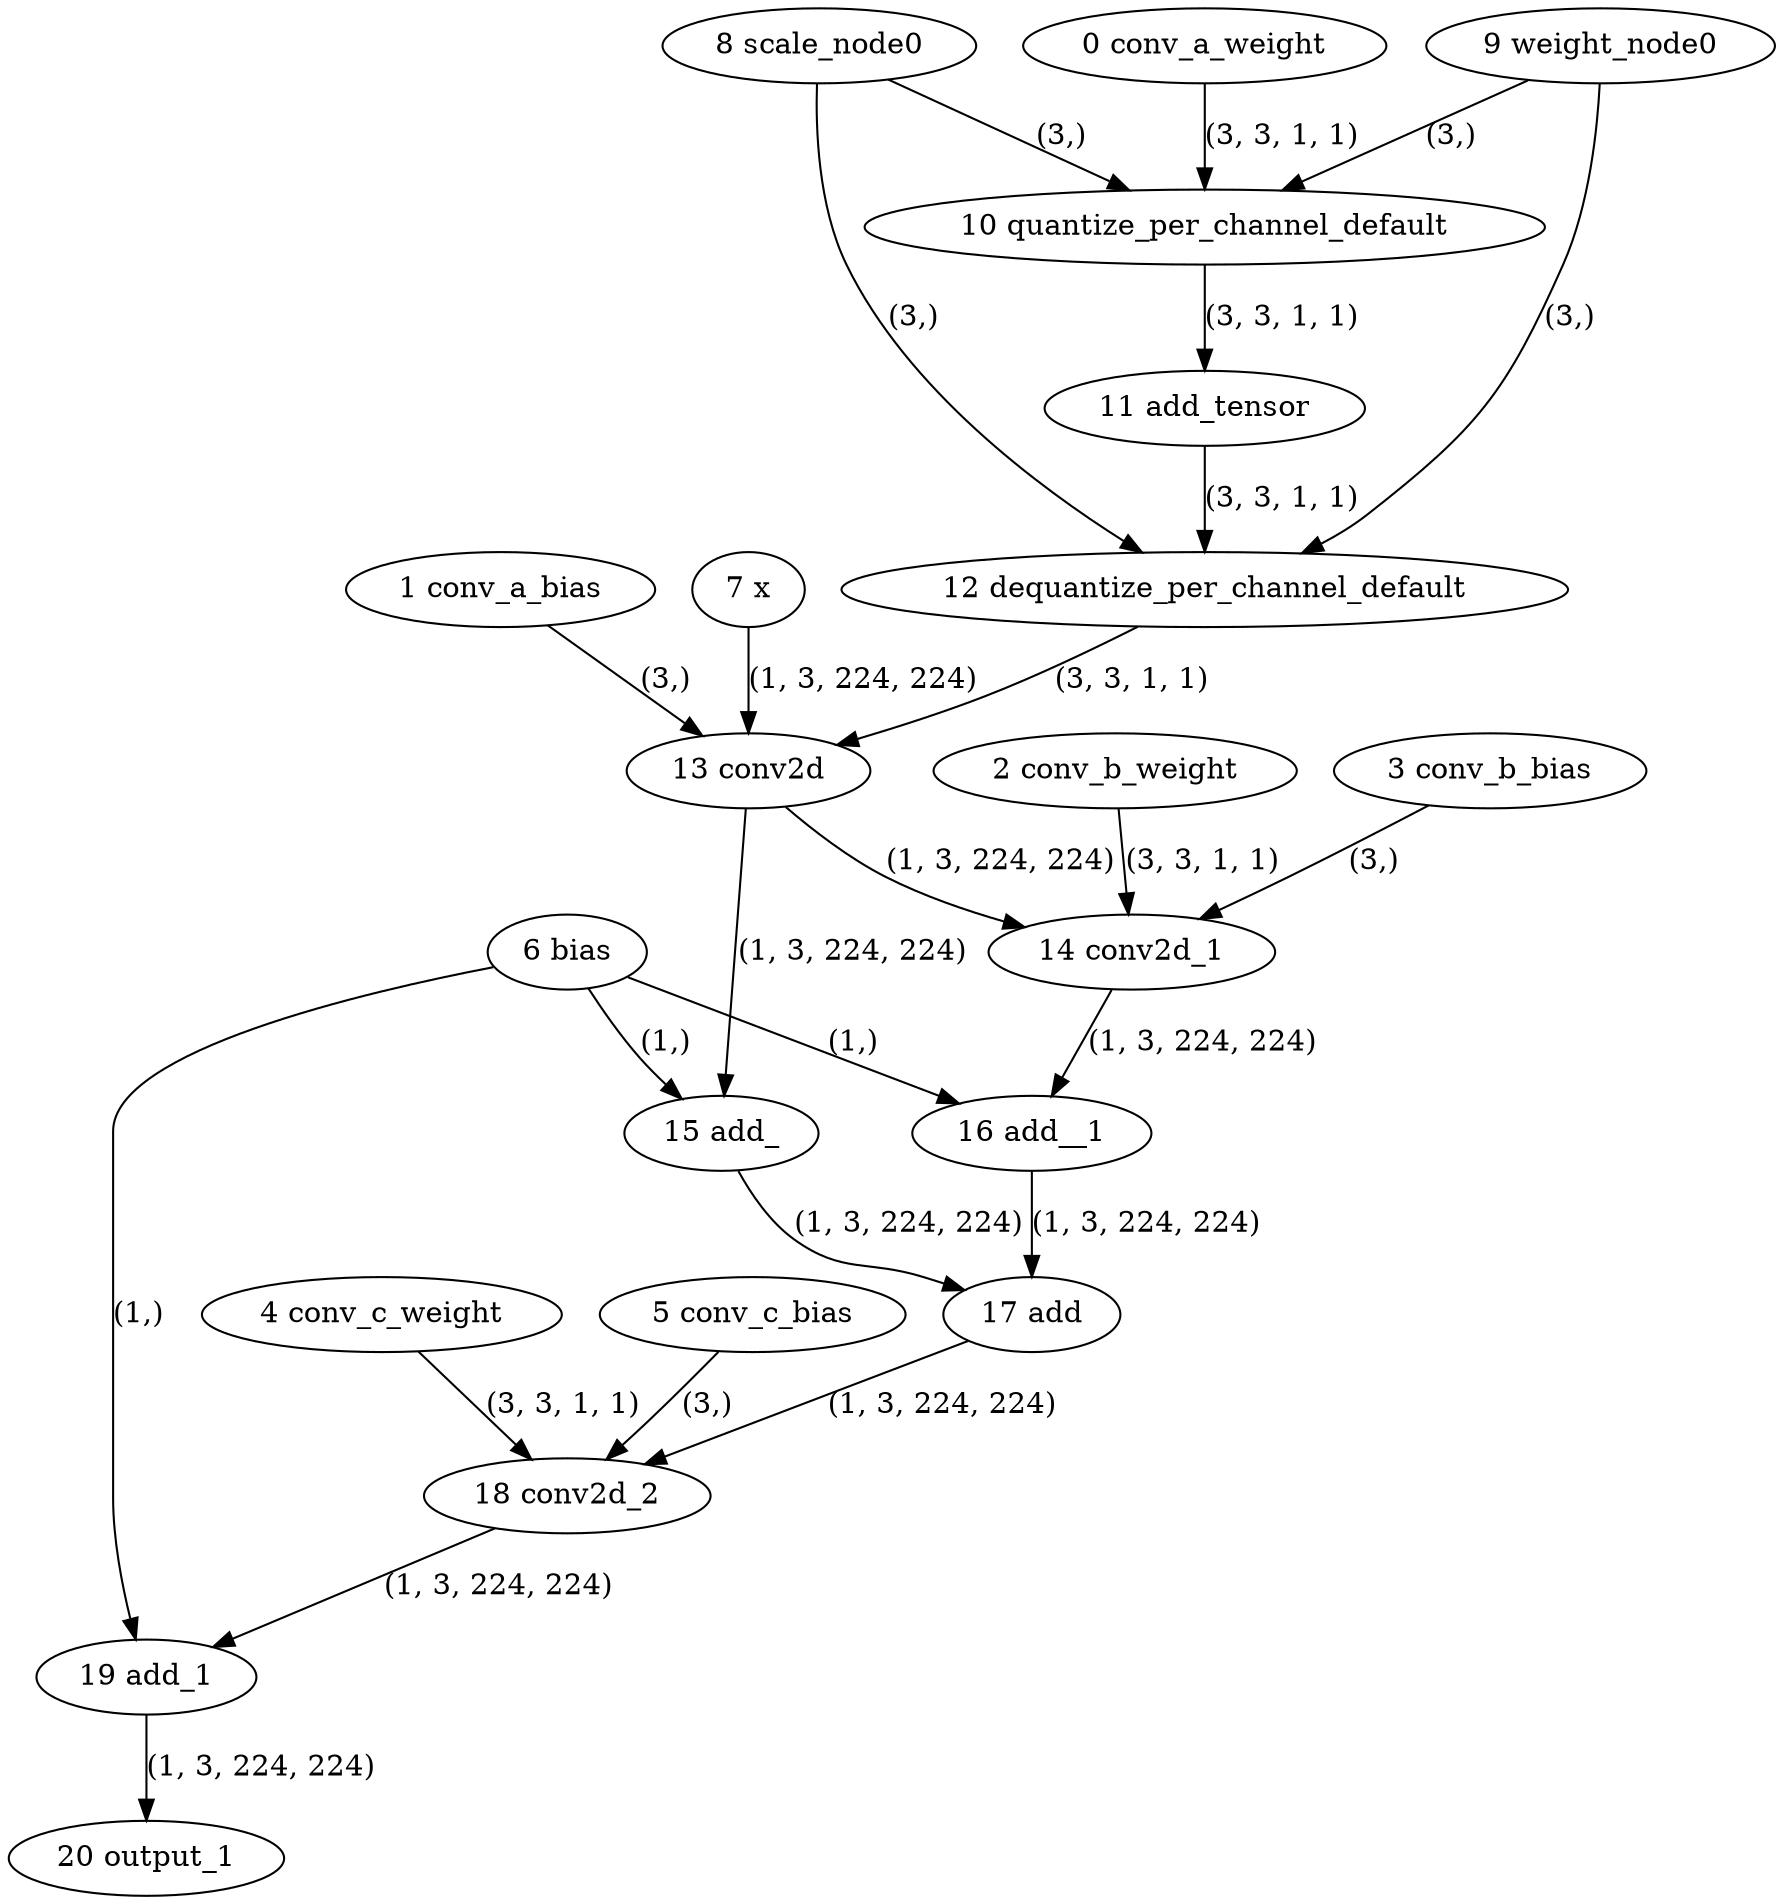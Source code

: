 strict digraph  {
"0 conv_a_weight" [id=0, type=get_attr];
"1 conv_a_bias" [id=1, type=get_attr];
"2 conv_b_weight" [id=2, type=get_attr];
"3 conv_b_bias" [id=3, type=get_attr];
"4 conv_c_weight" [id=4, type=get_attr];
"5 conv_c_bias" [id=5, type=get_attr];
"6 bias" [id=6, type=get_attr];
"7 x" [id=7, type=input];
"8 scale_node0" [id=8, type=get_attr];
"9 weight_node0" [id=9, type=get_attr];
"10 quantize_per_channel_default" [id=10, type=quantize_per_channel];
"11 add_tensor" [id=11, type=add];
"12 dequantize_per_channel_default" [id=12, type=dequantize_per_channel];
"13 conv2d" [id=13, type=conv2d];
"14 conv2d_1" [id=14, type=conv2d];
"15 add_" [id=15, type=add_];
"16 add__1" [id=16, type=add_];
"17 add" [id=17, type=add];
"18 conv2d_2" [id=18, type=conv2d];
"19 add_1" [id=19, type=add];
"20 output_1" [id=20, type=output];
"0 conv_a_weight" -> "10 quantize_per_channel_default"  [label="(3, 3, 1, 1)", style=solid];
"1 conv_a_bias" -> "13 conv2d"  [label="(3,)", style=solid];
"2 conv_b_weight" -> "14 conv2d_1"  [label="(3, 3, 1, 1)", style=solid];
"3 conv_b_bias" -> "14 conv2d_1"  [label="(3,)", style=solid];
"4 conv_c_weight" -> "18 conv2d_2"  [label="(3, 3, 1, 1)", style=solid];
"5 conv_c_bias" -> "18 conv2d_2"  [label="(3,)", style=solid];
"6 bias" -> "15 add_"  [label="(1,)", style=solid];
"6 bias" -> "16 add__1"  [label="(1,)", style=solid];
"6 bias" -> "19 add_1"  [label="(1,)", style=solid];
"7 x" -> "13 conv2d"  [label="(1, 3, 224, 224)", style=solid];
"8 scale_node0" -> "10 quantize_per_channel_default"  [label="(3,)", style=solid];
"8 scale_node0" -> "12 dequantize_per_channel_default"  [label="(3,)", style=solid];
"9 weight_node0" -> "10 quantize_per_channel_default"  [label="(3,)", style=solid];
"9 weight_node0" -> "12 dequantize_per_channel_default"  [label="(3,)", style=solid];
"10 quantize_per_channel_default" -> "11 add_tensor"  [label="(3, 3, 1, 1)", style=solid];
"11 add_tensor" -> "12 dequantize_per_channel_default"  [label="(3, 3, 1, 1)", style=solid];
"12 dequantize_per_channel_default" -> "13 conv2d"  [label="(3, 3, 1, 1)", style=solid];
"13 conv2d" -> "14 conv2d_1"  [label="(1, 3, 224, 224)", style=solid];
"13 conv2d" -> "15 add_"  [label="(1, 3, 224, 224)", style=solid];
"14 conv2d_1" -> "16 add__1"  [label="(1, 3, 224, 224)", style=solid];
"15 add_" -> "17 add"  [label="(1, 3, 224, 224)", style=solid];
"16 add__1" -> "17 add"  [label="(1, 3, 224, 224)", style=solid];
"17 add" -> "18 conv2d_2"  [label="(1, 3, 224, 224)", style=solid];
"18 conv2d_2" -> "19 add_1"  [label="(1, 3, 224, 224)", style=solid];
"19 add_1" -> "20 output_1"  [label="(1, 3, 224, 224)", style=solid];
}
